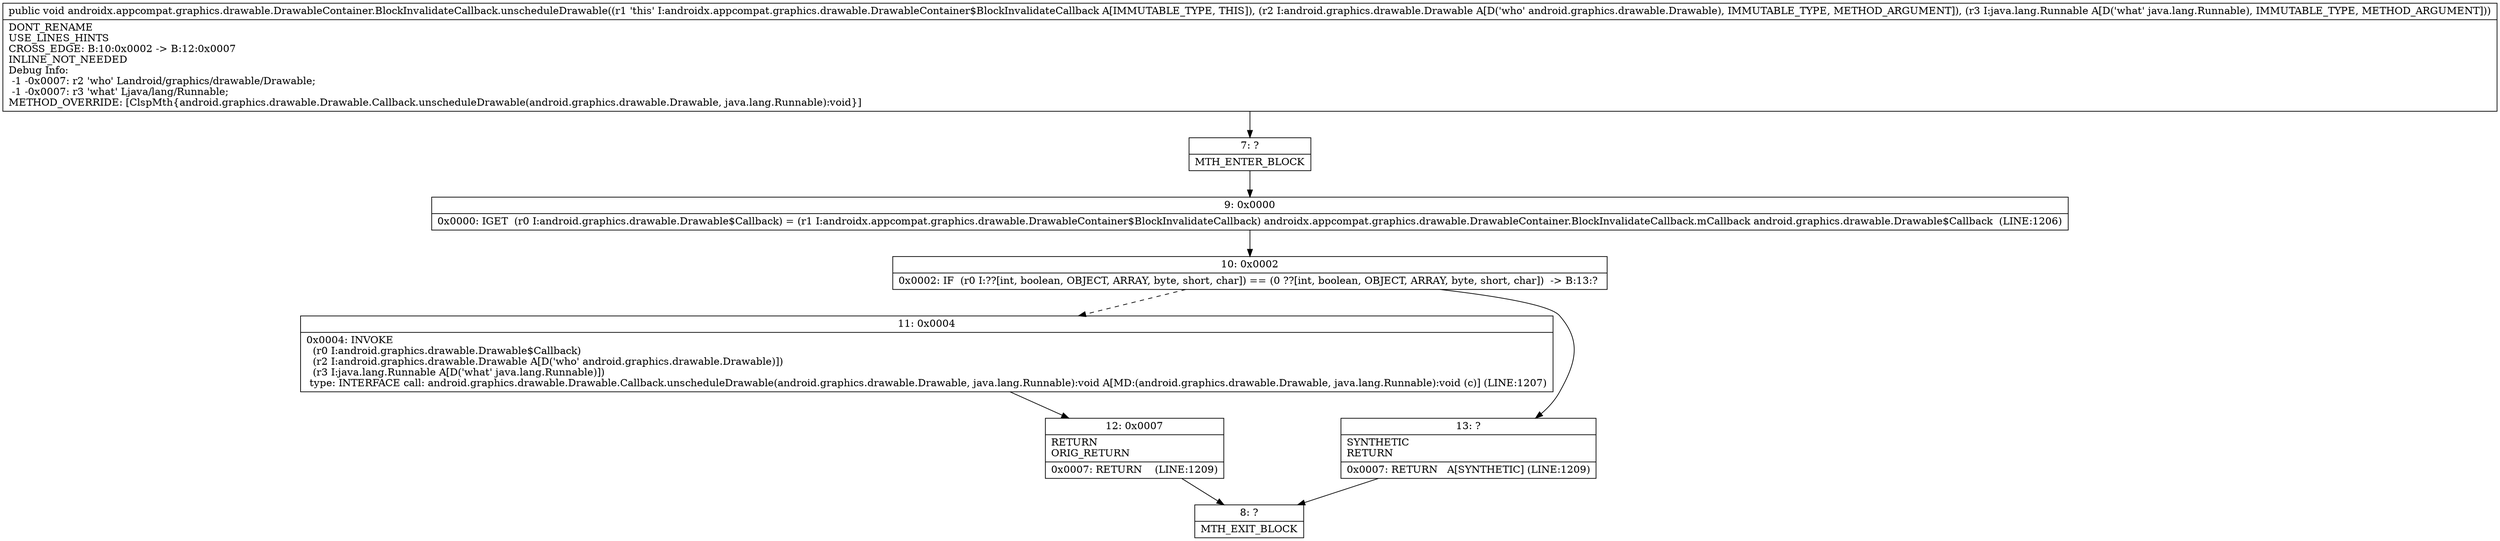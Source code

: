 digraph "CFG forandroidx.appcompat.graphics.drawable.DrawableContainer.BlockInvalidateCallback.unscheduleDrawable(Landroid\/graphics\/drawable\/Drawable;Ljava\/lang\/Runnable;)V" {
Node_7 [shape=record,label="{7\:\ ?|MTH_ENTER_BLOCK\l}"];
Node_9 [shape=record,label="{9\:\ 0x0000|0x0000: IGET  (r0 I:android.graphics.drawable.Drawable$Callback) = (r1 I:androidx.appcompat.graphics.drawable.DrawableContainer$BlockInvalidateCallback) androidx.appcompat.graphics.drawable.DrawableContainer.BlockInvalidateCallback.mCallback android.graphics.drawable.Drawable$Callback  (LINE:1206)\l}"];
Node_10 [shape=record,label="{10\:\ 0x0002|0x0002: IF  (r0 I:??[int, boolean, OBJECT, ARRAY, byte, short, char]) == (0 ??[int, boolean, OBJECT, ARRAY, byte, short, char])  \-\> B:13:? \l}"];
Node_11 [shape=record,label="{11\:\ 0x0004|0x0004: INVOKE  \l  (r0 I:android.graphics.drawable.Drawable$Callback)\l  (r2 I:android.graphics.drawable.Drawable A[D('who' android.graphics.drawable.Drawable)])\l  (r3 I:java.lang.Runnable A[D('what' java.lang.Runnable)])\l type: INTERFACE call: android.graphics.drawable.Drawable.Callback.unscheduleDrawable(android.graphics.drawable.Drawable, java.lang.Runnable):void A[MD:(android.graphics.drawable.Drawable, java.lang.Runnable):void (c)] (LINE:1207)\l}"];
Node_12 [shape=record,label="{12\:\ 0x0007|RETURN\lORIG_RETURN\l|0x0007: RETURN    (LINE:1209)\l}"];
Node_8 [shape=record,label="{8\:\ ?|MTH_EXIT_BLOCK\l}"];
Node_13 [shape=record,label="{13\:\ ?|SYNTHETIC\lRETURN\l|0x0007: RETURN   A[SYNTHETIC] (LINE:1209)\l}"];
MethodNode[shape=record,label="{public void androidx.appcompat.graphics.drawable.DrawableContainer.BlockInvalidateCallback.unscheduleDrawable((r1 'this' I:androidx.appcompat.graphics.drawable.DrawableContainer$BlockInvalidateCallback A[IMMUTABLE_TYPE, THIS]), (r2 I:android.graphics.drawable.Drawable A[D('who' android.graphics.drawable.Drawable), IMMUTABLE_TYPE, METHOD_ARGUMENT]), (r3 I:java.lang.Runnable A[D('what' java.lang.Runnable), IMMUTABLE_TYPE, METHOD_ARGUMENT]))  | DONT_RENAME\lUSE_LINES_HINTS\lCROSS_EDGE: B:10:0x0002 \-\> B:12:0x0007\lINLINE_NOT_NEEDED\lDebug Info:\l  \-1 \-0x0007: r2 'who' Landroid\/graphics\/drawable\/Drawable;\l  \-1 \-0x0007: r3 'what' Ljava\/lang\/Runnable;\lMETHOD_OVERRIDE: [ClspMth\{android.graphics.drawable.Drawable.Callback.unscheduleDrawable(android.graphics.drawable.Drawable, java.lang.Runnable):void\}]\l}"];
MethodNode -> Node_7;Node_7 -> Node_9;
Node_9 -> Node_10;
Node_10 -> Node_11[style=dashed];
Node_10 -> Node_13;
Node_11 -> Node_12;
Node_12 -> Node_8;
Node_13 -> Node_8;
}

